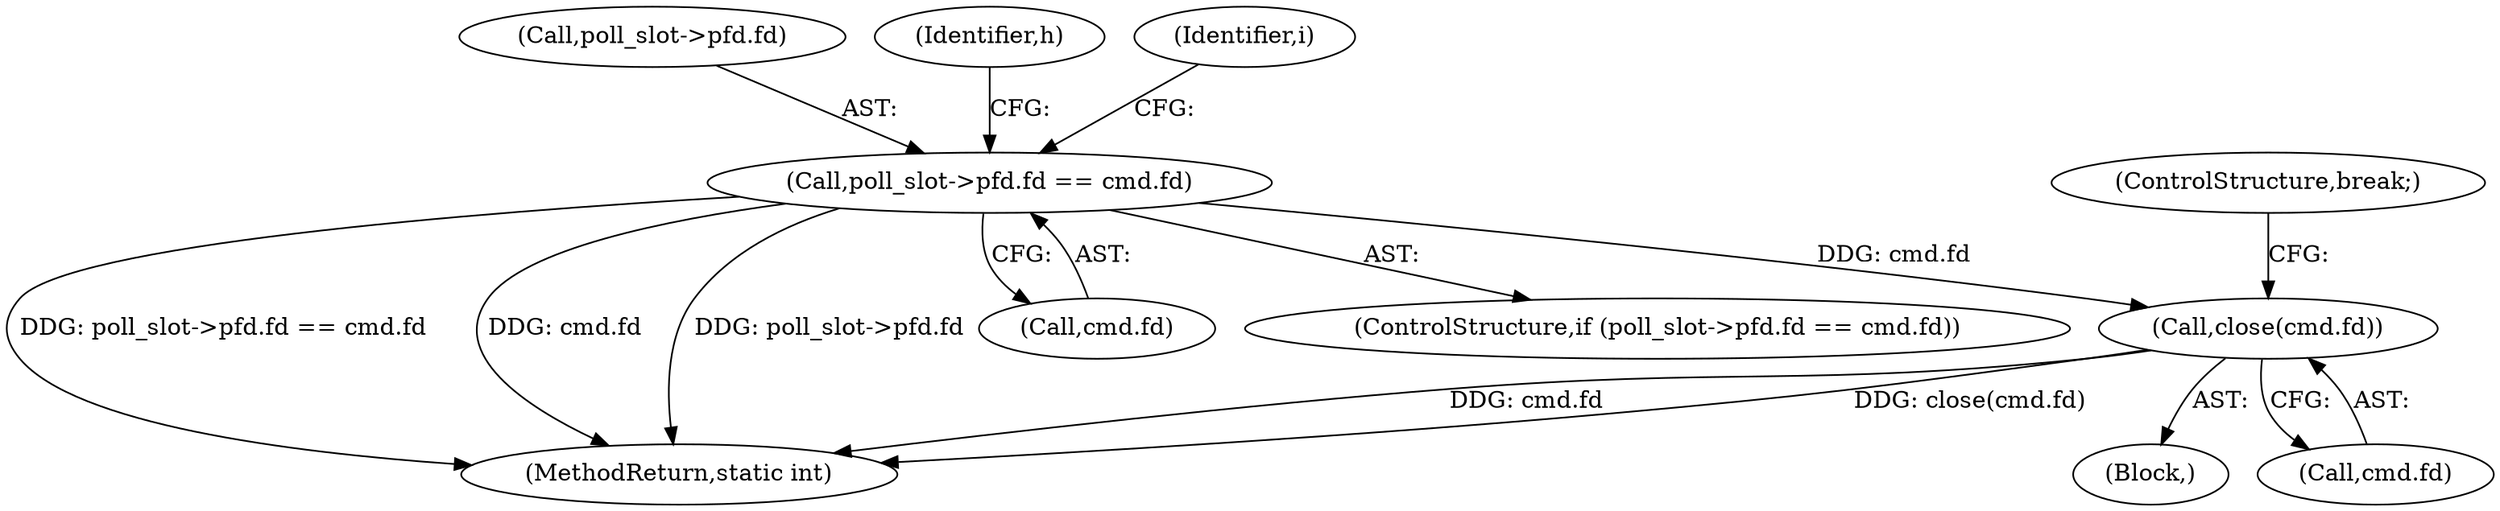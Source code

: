 digraph "0_Android_472271b153c5dc53c28beac55480a8d8434b2d5c_42@API" {
"1000199" [label="(Call,close(cmd.fd))"];
"1000182" [label="(Call,poll_slot->pfd.fd == cmd.fd)"];
"1000203" [label="(ControlStructure,break;)"];
"1000243" [label="(MethodReturn,static int)"];
"1000199" [label="(Call,close(cmd.fd))"];
"1000183" [label="(Call,poll_slot->pfd.fd)"];
"1000193" [label="(Identifier,h)"];
"1000141" [label="(Block,)"];
"1000200" [label="(Call,cmd.fd)"];
"1000168" [label="(Identifier,i)"];
"1000182" [label="(Call,poll_slot->pfd.fd == cmd.fd)"];
"1000188" [label="(Call,cmd.fd)"];
"1000181" [label="(ControlStructure,if (poll_slot->pfd.fd == cmd.fd))"];
"1000199" -> "1000141"  [label="AST: "];
"1000199" -> "1000200"  [label="CFG: "];
"1000200" -> "1000199"  [label="AST: "];
"1000203" -> "1000199"  [label="CFG: "];
"1000199" -> "1000243"  [label="DDG: cmd.fd"];
"1000199" -> "1000243"  [label="DDG: close(cmd.fd)"];
"1000182" -> "1000199"  [label="DDG: cmd.fd"];
"1000182" -> "1000181"  [label="AST: "];
"1000182" -> "1000188"  [label="CFG: "];
"1000183" -> "1000182"  [label="AST: "];
"1000188" -> "1000182"  [label="AST: "];
"1000193" -> "1000182"  [label="CFG: "];
"1000168" -> "1000182"  [label="CFG: "];
"1000182" -> "1000243"  [label="DDG: poll_slot->pfd.fd == cmd.fd"];
"1000182" -> "1000243"  [label="DDG: cmd.fd"];
"1000182" -> "1000243"  [label="DDG: poll_slot->pfd.fd"];
}
